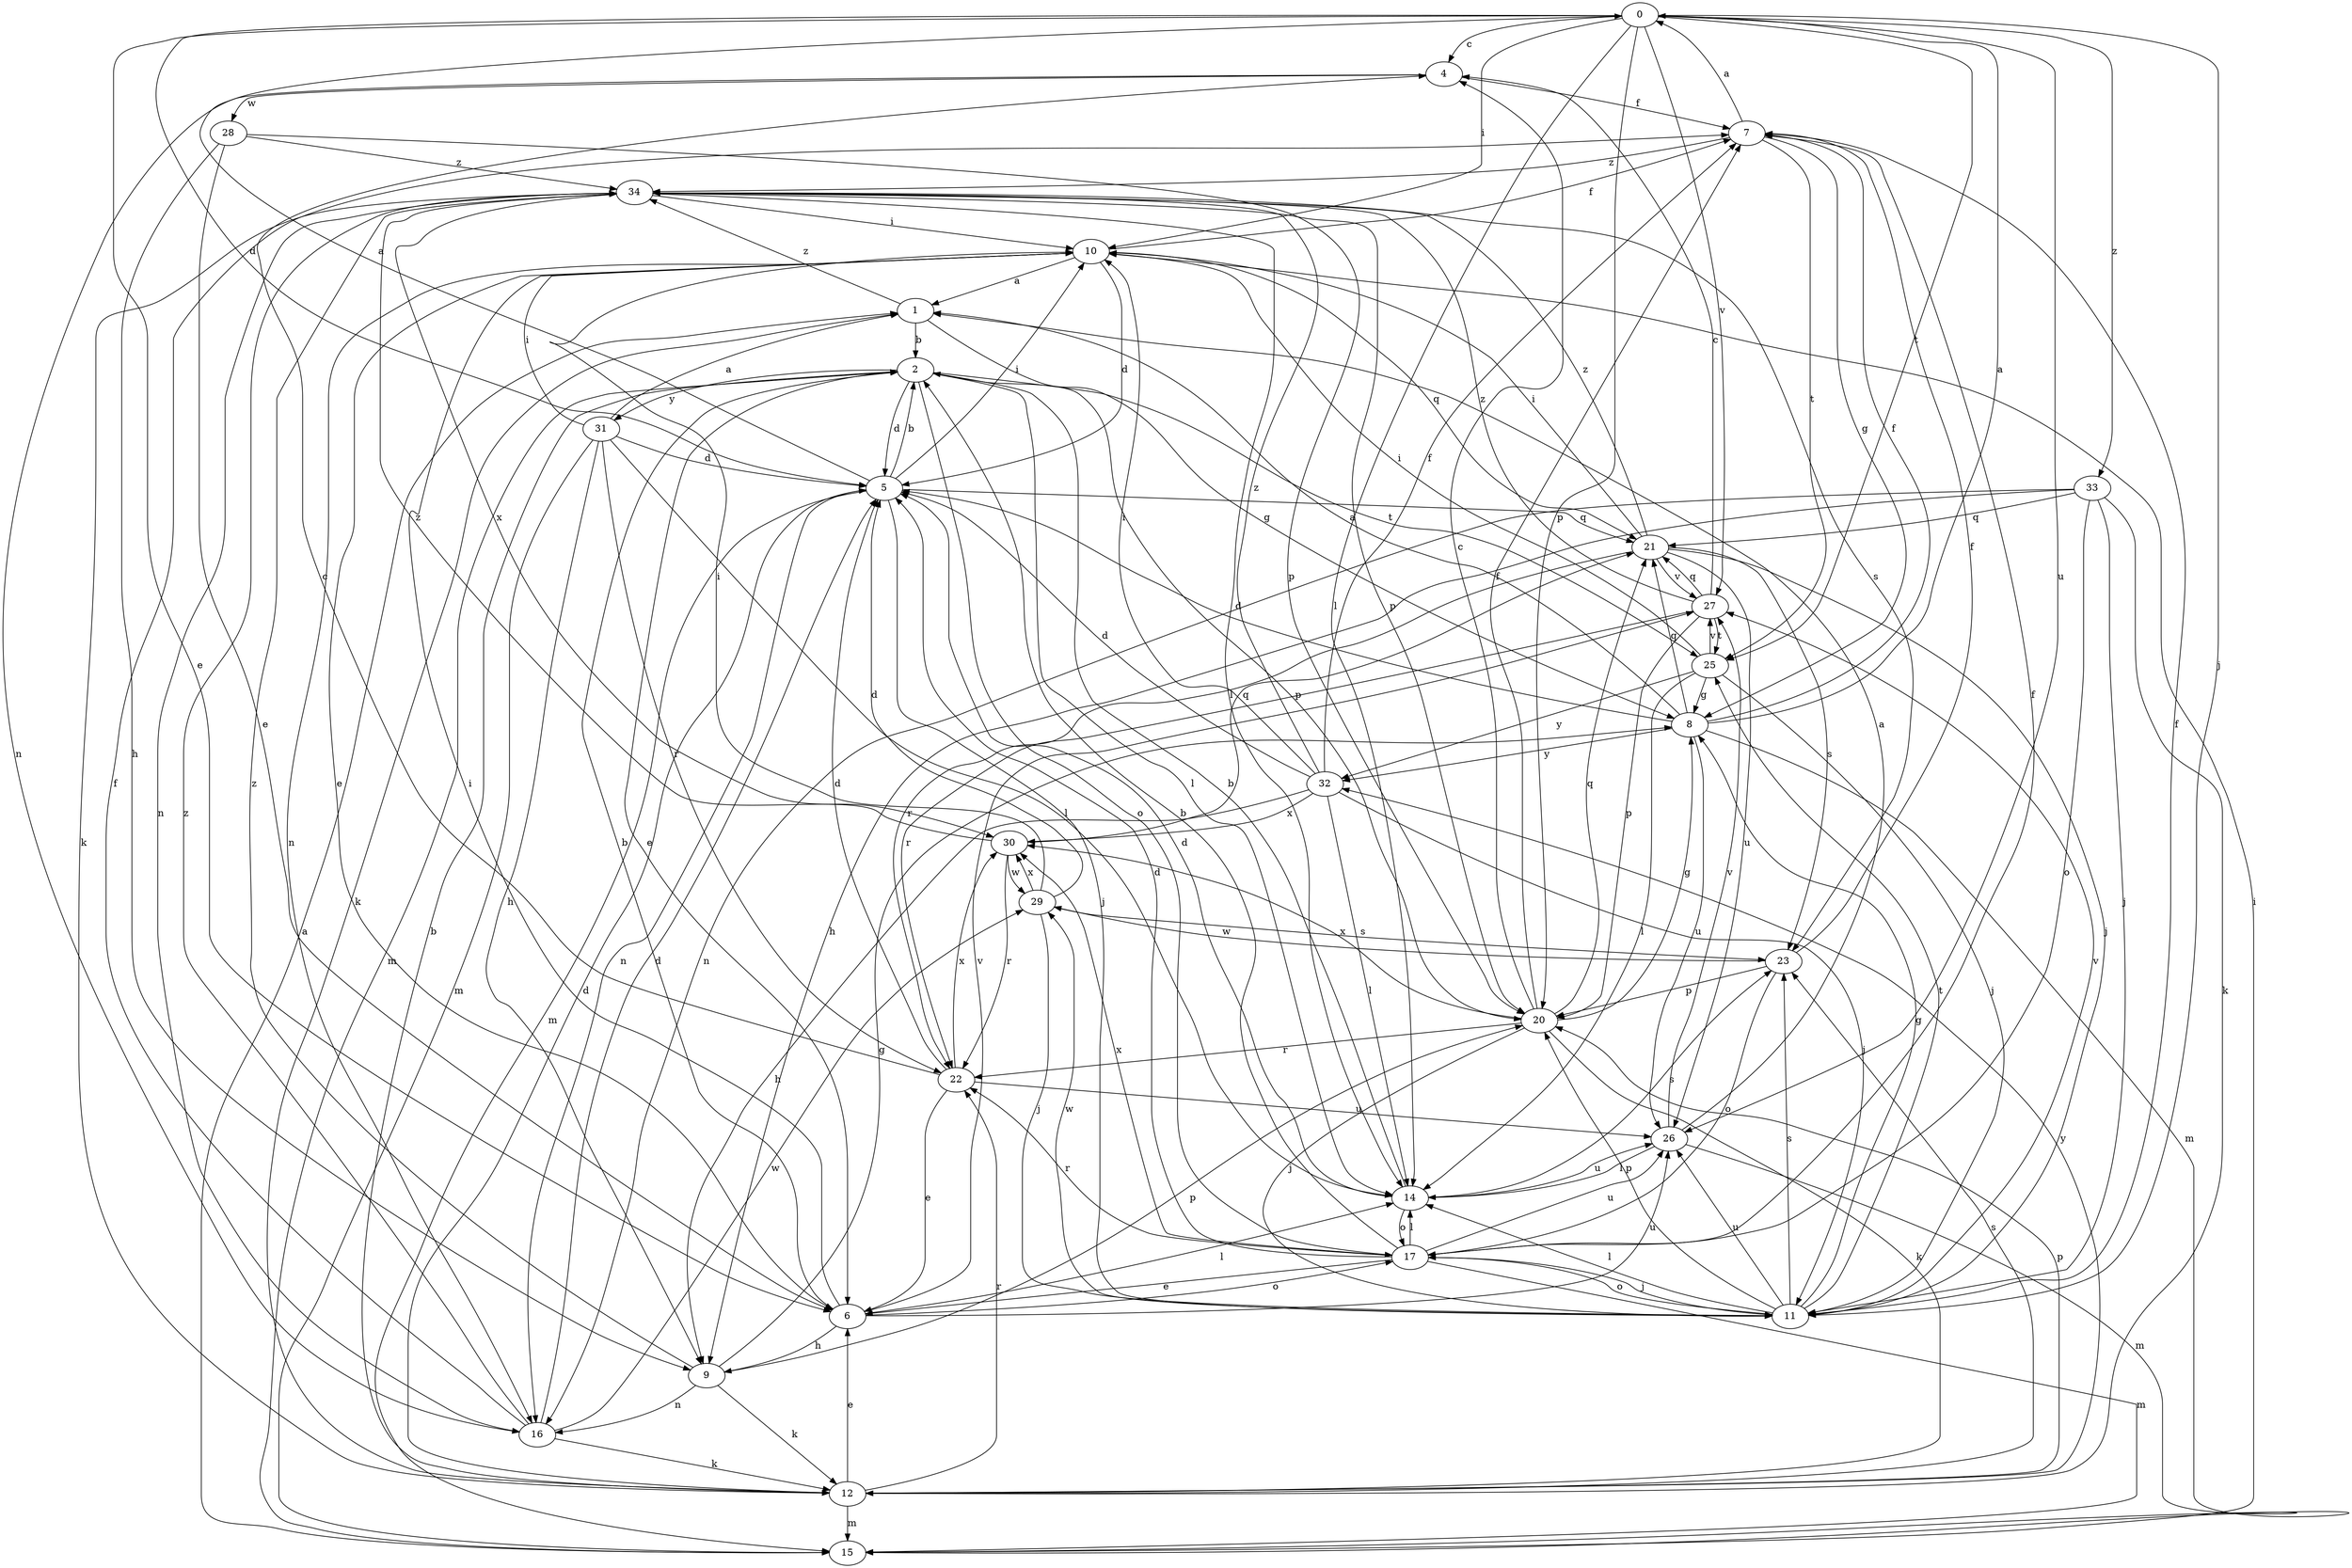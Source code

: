 strict digraph  {
0;
1;
2;
4;
5;
6;
7;
8;
9;
10;
11;
12;
14;
15;
16;
17;
20;
21;
22;
23;
25;
26;
27;
28;
29;
30;
31;
32;
33;
34;
0 -> 4  [label=c];
0 -> 5  [label=d];
0 -> 6  [label=e];
0 -> 10  [label=i];
0 -> 11  [label=j];
0 -> 14  [label=l];
0 -> 20  [label=p];
0 -> 25  [label=t];
0 -> 26  [label=u];
0 -> 27  [label=v];
0 -> 33  [label=z];
1 -> 2  [label=b];
1 -> 8  [label=g];
1 -> 12  [label=k];
1 -> 34  [label=z];
2 -> 5  [label=d];
2 -> 6  [label=e];
2 -> 14  [label=l];
2 -> 15  [label=m];
2 -> 17  [label=o];
2 -> 20  [label=p];
2 -> 25  [label=t];
2 -> 31  [label=y];
4 -> 7  [label=f];
4 -> 16  [label=n];
4 -> 28  [label=w];
5 -> 0  [label=a];
5 -> 2  [label=b];
5 -> 10  [label=i];
5 -> 11  [label=j];
5 -> 15  [label=m];
5 -> 16  [label=n];
5 -> 21  [label=q];
6 -> 2  [label=b];
6 -> 9  [label=h];
6 -> 10  [label=i];
6 -> 14  [label=l];
6 -> 17  [label=o];
6 -> 26  [label=u];
6 -> 27  [label=v];
7 -> 0  [label=a];
7 -> 8  [label=g];
7 -> 25  [label=t];
7 -> 34  [label=z];
8 -> 0  [label=a];
8 -> 1  [label=a];
8 -> 5  [label=d];
8 -> 7  [label=f];
8 -> 15  [label=m];
8 -> 21  [label=q];
8 -> 26  [label=u];
8 -> 32  [label=y];
9 -> 8  [label=g];
9 -> 12  [label=k];
9 -> 16  [label=n];
9 -> 20  [label=p];
9 -> 34  [label=z];
10 -> 1  [label=a];
10 -> 5  [label=d];
10 -> 6  [label=e];
10 -> 7  [label=f];
10 -> 16  [label=n];
10 -> 21  [label=q];
11 -> 7  [label=f];
11 -> 8  [label=g];
11 -> 14  [label=l];
11 -> 17  [label=o];
11 -> 20  [label=p];
11 -> 23  [label=s];
11 -> 25  [label=t];
11 -> 26  [label=u];
11 -> 27  [label=v];
11 -> 29  [label=w];
12 -> 2  [label=b];
12 -> 5  [label=d];
12 -> 6  [label=e];
12 -> 15  [label=m];
12 -> 20  [label=p];
12 -> 22  [label=r];
12 -> 23  [label=s];
12 -> 32  [label=y];
14 -> 2  [label=b];
14 -> 5  [label=d];
14 -> 17  [label=o];
14 -> 23  [label=s];
14 -> 26  [label=u];
15 -> 1  [label=a];
15 -> 10  [label=i];
16 -> 5  [label=d];
16 -> 7  [label=f];
16 -> 12  [label=k];
16 -> 29  [label=w];
16 -> 34  [label=z];
17 -> 2  [label=b];
17 -> 5  [label=d];
17 -> 6  [label=e];
17 -> 7  [label=f];
17 -> 11  [label=j];
17 -> 14  [label=l];
17 -> 15  [label=m];
17 -> 22  [label=r];
17 -> 26  [label=u];
17 -> 30  [label=x];
20 -> 4  [label=c];
20 -> 7  [label=f];
20 -> 8  [label=g];
20 -> 11  [label=j];
20 -> 12  [label=k];
20 -> 21  [label=q];
20 -> 22  [label=r];
20 -> 30  [label=x];
21 -> 10  [label=i];
21 -> 11  [label=j];
21 -> 22  [label=r];
21 -> 23  [label=s];
21 -> 26  [label=u];
21 -> 27  [label=v];
21 -> 34  [label=z];
22 -> 4  [label=c];
22 -> 5  [label=d];
22 -> 6  [label=e];
22 -> 26  [label=u];
22 -> 30  [label=x];
23 -> 7  [label=f];
23 -> 17  [label=o];
23 -> 20  [label=p];
23 -> 29  [label=w];
25 -> 8  [label=g];
25 -> 10  [label=i];
25 -> 11  [label=j];
25 -> 14  [label=l];
25 -> 27  [label=v];
25 -> 32  [label=y];
26 -> 1  [label=a];
26 -> 14  [label=l];
26 -> 15  [label=m];
26 -> 27  [label=v];
27 -> 4  [label=c];
27 -> 20  [label=p];
27 -> 21  [label=q];
27 -> 22  [label=r];
27 -> 25  [label=t];
27 -> 34  [label=z];
28 -> 6  [label=e];
28 -> 9  [label=h];
28 -> 20  [label=p];
28 -> 34  [label=z];
29 -> 5  [label=d];
29 -> 10  [label=i];
29 -> 11  [label=j];
29 -> 23  [label=s];
29 -> 30  [label=x];
30 -> 21  [label=q];
30 -> 22  [label=r];
30 -> 29  [label=w];
30 -> 34  [label=z];
31 -> 1  [label=a];
31 -> 5  [label=d];
31 -> 9  [label=h];
31 -> 10  [label=i];
31 -> 14  [label=l];
31 -> 15  [label=m];
31 -> 22  [label=r];
32 -> 5  [label=d];
32 -> 7  [label=f];
32 -> 9  [label=h];
32 -> 10  [label=i];
32 -> 11  [label=j];
32 -> 14  [label=l];
32 -> 30  [label=x];
32 -> 34  [label=z];
33 -> 9  [label=h];
33 -> 11  [label=j];
33 -> 12  [label=k];
33 -> 16  [label=n];
33 -> 17  [label=o];
33 -> 21  [label=q];
34 -> 10  [label=i];
34 -> 12  [label=k];
34 -> 14  [label=l];
34 -> 16  [label=n];
34 -> 20  [label=p];
34 -> 23  [label=s];
34 -> 30  [label=x];
}
